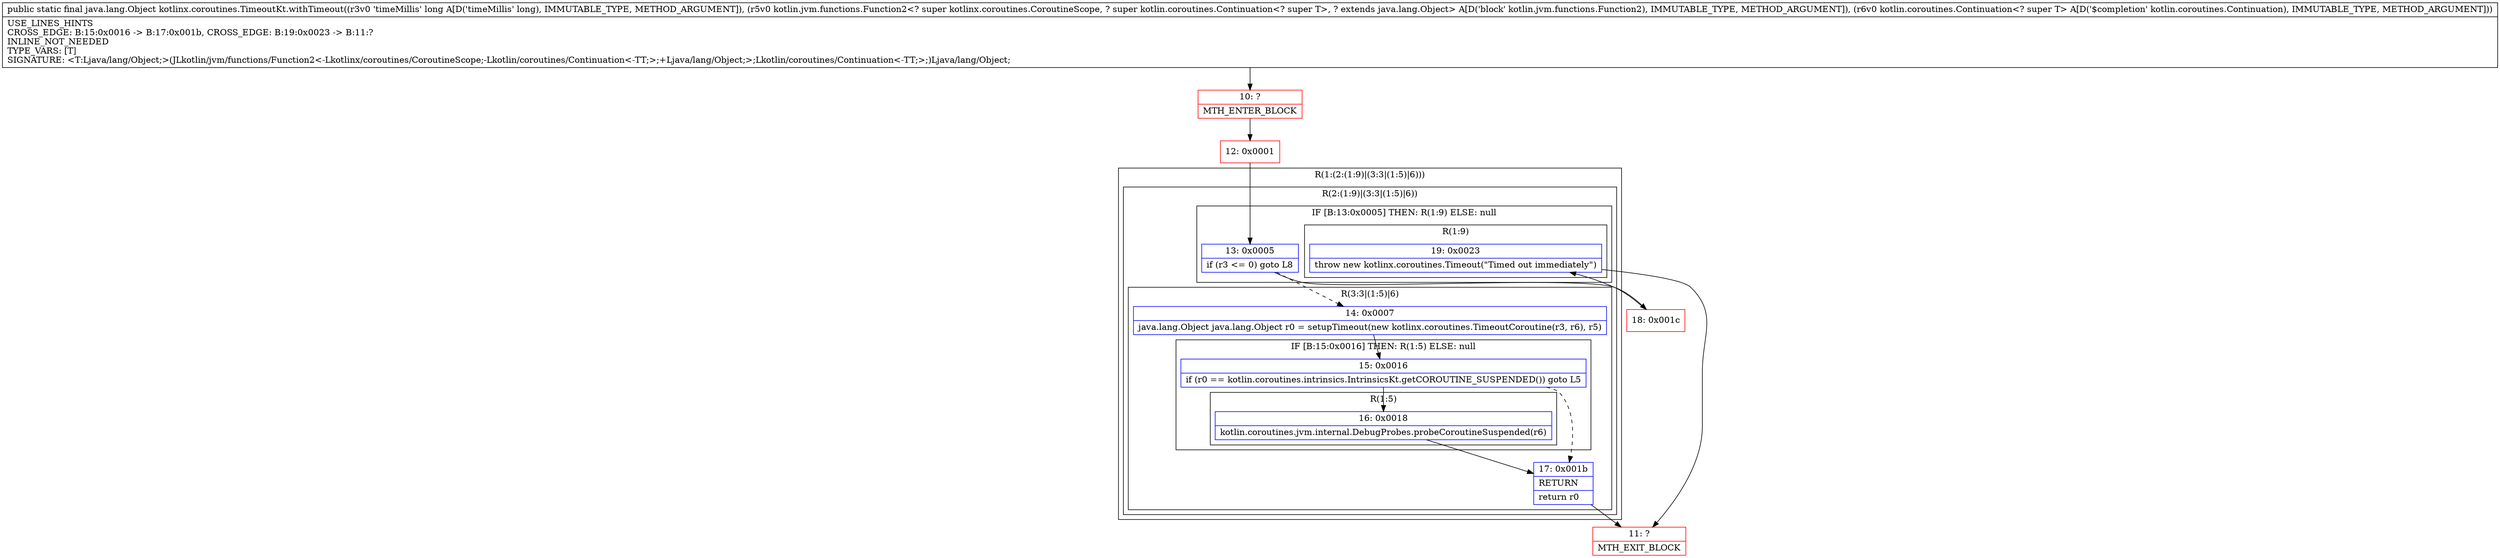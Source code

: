 digraph "CFG forkotlinx.coroutines.TimeoutKt.withTimeout(JLkotlin\/jvm\/functions\/Function2;Lkotlin\/coroutines\/Continuation;)Ljava\/lang\/Object;" {
subgraph cluster_Region_893374085 {
label = "R(1:(2:(1:9)|(3:3|(1:5)|6)))";
node [shape=record,color=blue];
subgraph cluster_Region_1412683351 {
label = "R(2:(1:9)|(3:3|(1:5)|6))";
node [shape=record,color=blue];
subgraph cluster_IfRegion_1615984995 {
label = "IF [B:13:0x0005] THEN: R(1:9) ELSE: null";
node [shape=record,color=blue];
Node_13 [shape=record,label="{13\:\ 0x0005|if (r3 \<= 0) goto L8\l}"];
subgraph cluster_Region_1118856020 {
label = "R(1:9)";
node [shape=record,color=blue];
Node_19 [shape=record,label="{19\:\ 0x0023|throw new kotlinx.coroutines.Timeout(\"Timed out immediately\")\l}"];
}
}
subgraph cluster_Region_1181537265 {
label = "R(3:3|(1:5)|6)";
node [shape=record,color=blue];
Node_14 [shape=record,label="{14\:\ 0x0007|java.lang.Object java.lang.Object r0 = setupTimeout(new kotlinx.coroutines.TimeoutCoroutine(r3, r6), r5)\l}"];
subgraph cluster_IfRegion_1945316841 {
label = "IF [B:15:0x0016] THEN: R(1:5) ELSE: null";
node [shape=record,color=blue];
Node_15 [shape=record,label="{15\:\ 0x0016|if (r0 == kotlin.coroutines.intrinsics.IntrinsicsKt.getCOROUTINE_SUSPENDED()) goto L5\l}"];
subgraph cluster_Region_154191457 {
label = "R(1:5)";
node [shape=record,color=blue];
Node_16 [shape=record,label="{16\:\ 0x0018|kotlin.coroutines.jvm.internal.DebugProbes.probeCoroutineSuspended(r6)\l}"];
}
}
Node_17 [shape=record,label="{17\:\ 0x001b|RETURN\l|return r0\l}"];
}
}
}
Node_10 [shape=record,color=red,label="{10\:\ ?|MTH_ENTER_BLOCK\l}"];
Node_12 [shape=record,color=red,label="{12\:\ 0x0001}"];
Node_11 [shape=record,color=red,label="{11\:\ ?|MTH_EXIT_BLOCK\l}"];
Node_18 [shape=record,color=red,label="{18\:\ 0x001c}"];
MethodNode[shape=record,label="{public static final java.lang.Object kotlinx.coroutines.TimeoutKt.withTimeout((r3v0 'timeMillis' long A[D('timeMillis' long), IMMUTABLE_TYPE, METHOD_ARGUMENT]), (r5v0 kotlin.jvm.functions.Function2\<? super kotlinx.coroutines.CoroutineScope, ? super kotlin.coroutines.Continuation\<? super T\>, ? extends java.lang.Object\> A[D('block' kotlin.jvm.functions.Function2), IMMUTABLE_TYPE, METHOD_ARGUMENT]), (r6v0 kotlin.coroutines.Continuation\<? super T\> A[D('$completion' kotlin.coroutines.Continuation), IMMUTABLE_TYPE, METHOD_ARGUMENT]))  | USE_LINES_HINTS\lCROSS_EDGE: B:15:0x0016 \-\> B:17:0x001b, CROSS_EDGE: B:19:0x0023 \-\> B:11:?\lINLINE_NOT_NEEDED\lTYPE_VARS: [T]\lSIGNATURE: \<T:Ljava\/lang\/Object;\>(JLkotlin\/jvm\/functions\/Function2\<\-Lkotlinx\/coroutines\/CoroutineScope;\-Lkotlin\/coroutines\/Continuation\<\-TT;\>;+Ljava\/lang\/Object;\>;Lkotlin\/coroutines\/Continuation\<\-TT;\>;)Ljava\/lang\/Object;\l}"];
MethodNode -> Node_10;Node_13 -> Node_14[style=dashed];
Node_13 -> Node_18;
Node_19 -> Node_11;
Node_14 -> Node_15;
Node_15 -> Node_16;
Node_15 -> Node_17[style=dashed];
Node_16 -> Node_17;
Node_17 -> Node_11;
Node_10 -> Node_12;
Node_12 -> Node_13;
Node_18 -> Node_19;
}

